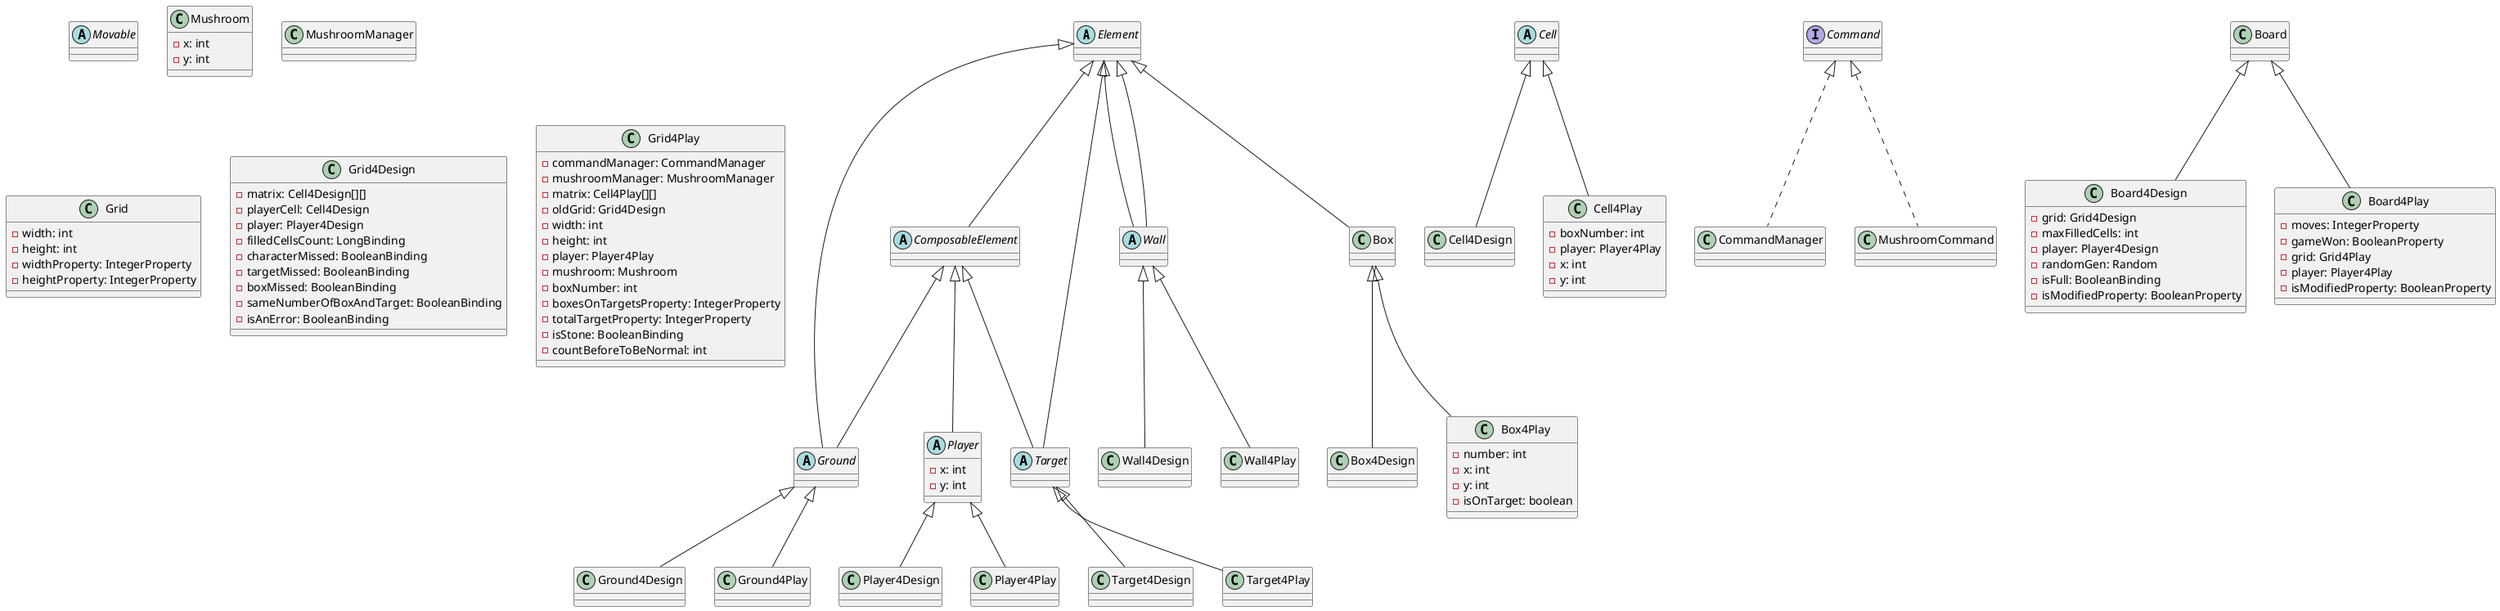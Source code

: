 @startuml

abstract class Element {
}

abstract class ComposableElement {
}

class Box4Design {
}

class Box4Play {
  - number: int
  - x: int
  - y: int
  - isOnTarget: boolean
}

abstract class Cell {
}

class Cell4Design {
}

class Cell4Play {
  - boxNumber: int
  - player: Player4Play
  - x: int
  - y: int
}

abstract class Ground extends ComposableElement {
}

class Ground4Design {
}

class Ground4Play {
}

abstract class Movable {
}

class Mushroom {
  - x: int
  - y: int
}

interface Command {
}

class CommandManager {
}

class MushroomCommand {
}

class MushroomManager {
}

abstract class Player extends ComposableElement {
  - x: int
  - y: int
}

class Player4Design {
}

class Player4Play {
}

abstract class Target extends ComposableElement {
}

class Target4Design {
}

class Target4Play {
}

abstract class Wall extends Element {
}

class Wall4Design {
}

class Wall4Play {
}

class Board {
}

class Board4Design {
  - grid: Grid4Design
  - maxFilledCells: int
  - player: Player4Design
  - randomGen: Random
  - isFull: BooleanBinding
  - isModifiedProperty: BooleanProperty
}

class Board4Play {
  - moves: IntegerProperty
  - gameWon: BooleanProperty
  - grid: Grid4Play
  - player: Player4Play
  - isModifiedProperty: BooleanProperty
}

class Grid {
  - width: int
  - height: int
  - widthProperty: IntegerProperty
  - heightProperty: IntegerProperty
}

class Grid4Design {
  - matrix: Cell4Design[][]
  - playerCell: Cell4Design
  - player: Player4Design
  - filledCellsCount: LongBinding
  - characterMissed: BooleanBinding
  - targetMissed: BooleanBinding
  - boxMissed: BooleanBinding
  - sameNumberOfBoxAndTarget: BooleanBinding
  - isAnError: BooleanBinding
}

class Grid4Play {
  - commandManager: CommandManager
  - mushroomManager: MushroomManager
  - matrix: Cell4Play[][]
  - oldGrid: Grid4Design
  - width: int
  - height: int
  - player: Player4Play
  - mushroom: Mushroom
  - boxNumber: int
  - boxesOnTargetsProperty: IntegerProperty
  - totalTargetProperty: IntegerProperty
  - isStone: BooleanBinding
  - countBeforeToBeNormal: int
}

Player <|-- Player4Design
Player <|-- Player4Play
Element <|-- ComposableElement
Element <|-- Wall
Element <|-- Box
Element <|-- Ground
Element <|-- Target
Cell <|-- Cell4Design
Cell <|-- Cell4Play
Wall <|-- Wall4Design
Wall <|-- Wall4Play
Box <|-- Box4Design
Box <|-- Box4Play
Ground <|-- Ground4Design
Ground <|-- Ground4Play
Target <|-- Target4Design
Target <|-- Target4Play
Board <|-- Board4Design
Board <|-- Board4Play
Command <|.. CommandManager
Command <|.. MushroomCommand

@enduml